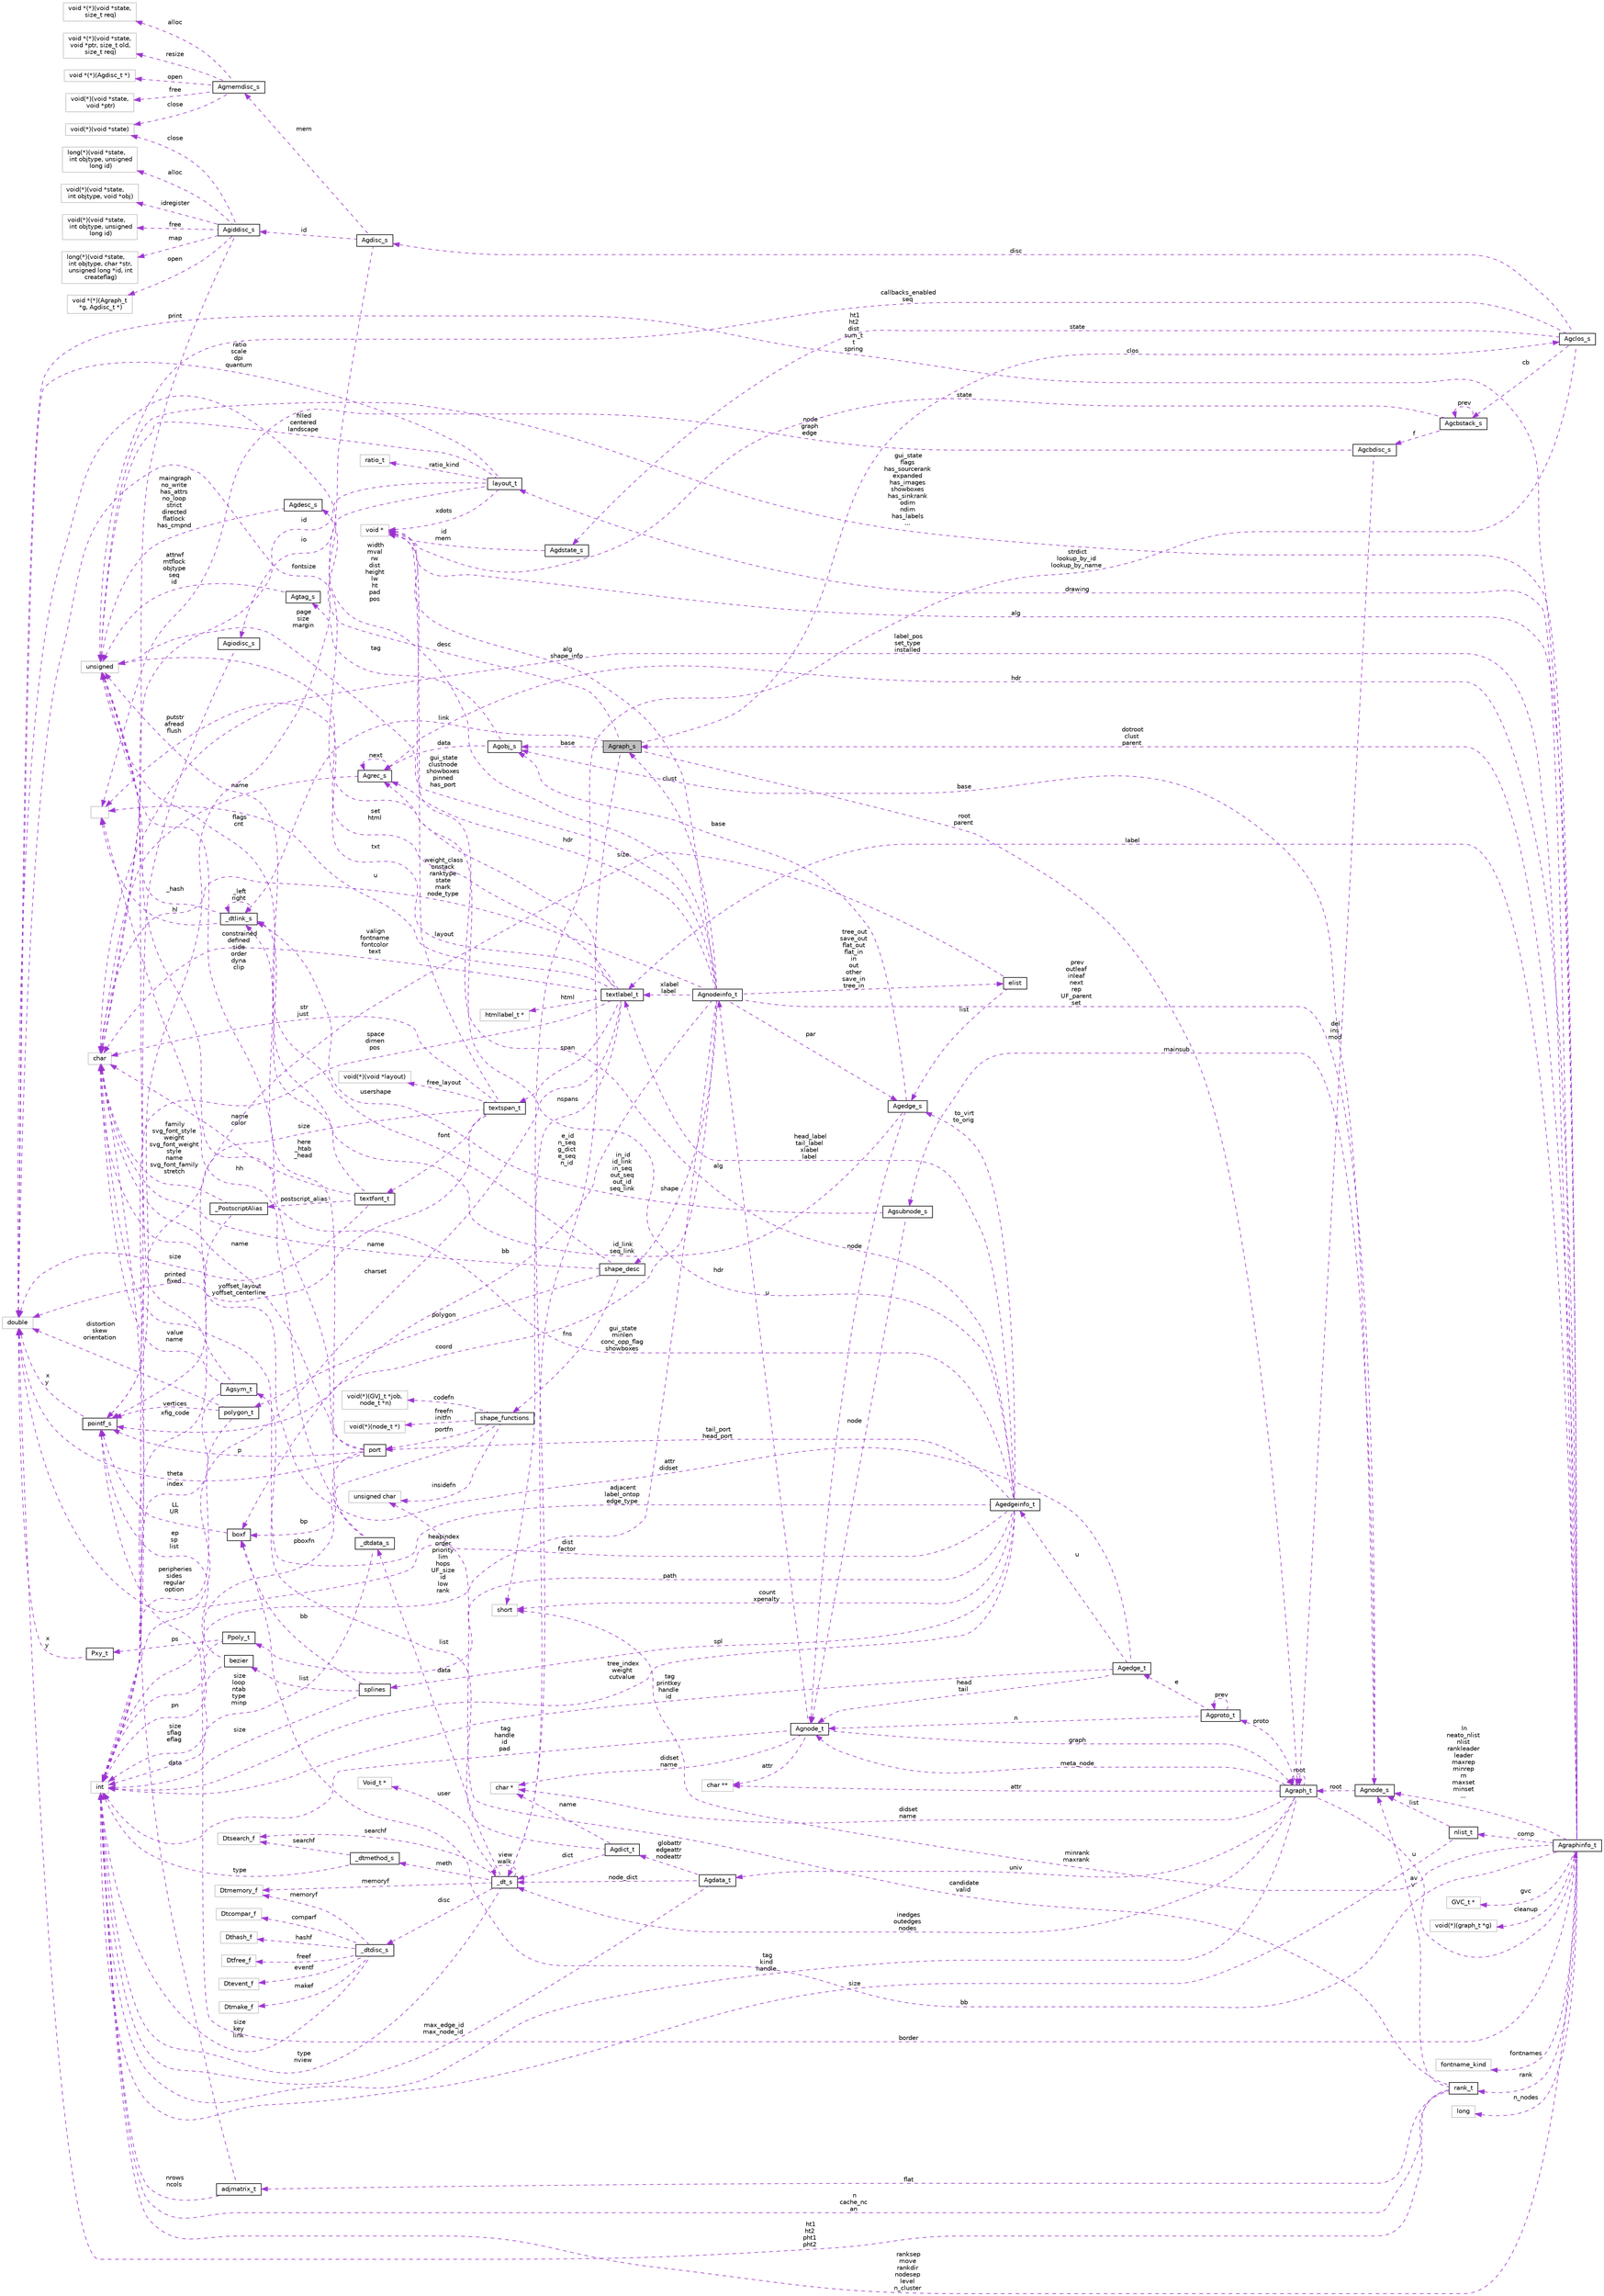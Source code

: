digraph "Agraph_s"
{
  bgcolor="transparent";
  edge [fontname="Helvetica",fontsize="10",labelfontname="Helvetica",labelfontsize="10"];
  node [fontname="Helvetica",fontsize="10",shape=record];
  rankdir="LR";
  Node1 [label="Agraph_s",height=0.2,width=0.4,color="black", fillcolor="grey75", style="filled", fontcolor="black"];
  Node2 -> Node1 [dir="back",color="darkorchid3",fontsize="10",style="dashed",label=" link" ,fontname="Helvetica"];
  Node2 [label="_dtlink_s",height=0.2,width=0.4,color="black",URL="$struct__dtlink__s.html"];
  Node2 -> Node2 [dir="back",color="darkorchid3",fontsize="10",style="dashed",label=" _left\nright" ,fontname="Helvetica"];
  Node3 -> Node2 [dir="back",color="darkorchid3",fontsize="10",style="dashed",label=" hl" ,fontname="Helvetica"];
  Node3 [label="",height=0.2,width=0.4,color="grey75"];
  Node4 -> Node2 [dir="back",color="darkorchid3",fontsize="10",style="dashed",label=" _hash" ,fontname="Helvetica"];
  Node4 [label="unsigned",height=0.2,width=0.4,color="grey75"];
  Node5 -> Node1 [dir="back",color="darkorchid3",fontsize="10",style="dashed",label=" root\nparent" ,fontname="Helvetica"];
  Node5 [label="Agraph_t",height=0.2,width=0.4,color="black",URL="$structAgraph__t.html"];
  Node6 -> Node5 [dir="back",color="darkorchid3",fontsize="10",style="dashed",label=" attr" ,fontname="Helvetica"];
  Node6 [label="char **",height=0.2,width=0.4,color="grey75"];
  Node5 -> Node5 [dir="back",color="darkorchid3",fontsize="10",style="dashed",label=" root" ,fontname="Helvetica"];
  Node7 -> Node5 [dir="back",color="darkorchid3",fontsize="10",style="dashed",label=" meta_node" ,fontname="Helvetica"];
  Node7 [label="Agnode_t",height=0.2,width=0.4,color="black",URL="$structAgnode__t.html"];
  Node8 -> Node7 [dir="back",color="darkorchid3",fontsize="10",style="dashed",label=" u" ,fontname="Helvetica"];
  Node8 [label="Agnodeinfo_t",height=0.2,width=0.4,color="black",URL="$structAgnodeinfo__t.html"];
  Node9 -> Node8 [dir="back",color="darkorchid3",fontsize="10",style="dashed",label=" hdr" ,fontname="Helvetica"];
  Node9 [label="Agrec_s",height=0.2,width=0.4,color="black",URL="$structAgrec__s.html"];
  Node9 -> Node9 [dir="back",color="darkorchid3",fontsize="10",style="dashed",label=" next" ,fontname="Helvetica"];
  Node10 -> Node9 [dir="back",color="darkorchid3",fontsize="10",style="dashed",label=" name" ,fontname="Helvetica"];
  Node10 [label="char",height=0.2,width=0.4,color="grey75"];
  Node11 -> Node8 [dir="back",color="darkorchid3",fontsize="10",style="dashed",label=" xlabel\nlabel" ,fontname="Helvetica"];
  Node11 [label="textlabel_t",height=0.2,width=0.4,color="black",URL="$structtextlabel__t.html"];
  Node12 -> Node11 [dir="back",color="darkorchid3",fontsize="10",style="dashed",label=" html" ,fontname="Helvetica"];
  Node12 [label="htmllabel_t *",height=0.2,width=0.4,color="grey75"];
  Node13 -> Node11 [dir="back",color="darkorchid3",fontsize="10",style="dashed",label=" fontsize" ,fontname="Helvetica"];
  Node13 [label="double",height=0.2,width=0.4,color="grey75"];
  Node14 -> Node11 [dir="back",color="darkorchid3",fontsize="10",style="dashed",label=" nspans" ,fontname="Helvetica"];
  Node14 [label="short",height=0.2,width=0.4,color="grey75"];
  Node10 -> Node11 [dir="back",color="darkorchid3",fontsize="10",style="dashed",label=" valign\nfontname\nfontcolor\ntext" ,fontname="Helvetica"];
  Node3 -> Node11 [dir="back",color="darkorchid3",fontsize="10",style="dashed",label=" u" ,fontname="Helvetica"];
  Node15 -> Node11 [dir="back",color="darkorchid3",fontsize="10",style="dashed",label=" charset" ,fontname="Helvetica"];
  Node15 [label="int",height=0.2,width=0.4,color="grey75"];
  Node3 -> Node11 [dir="back",color="darkorchid3",fontsize="10",style="dashed",label=" txt" ,fontname="Helvetica"];
  Node4 -> Node11 [dir="back",color="darkorchid3",fontsize="10",style="dashed",label=" set\nhtml" ,fontname="Helvetica"];
  Node16 -> Node11 [dir="back",color="darkorchid3",fontsize="10",style="dashed",label=" span" ,fontname="Helvetica"];
  Node16 [label="textspan_t",height=0.2,width=0.4,color="black",URL="$structtextspan__t.html"];
  Node17 -> Node16 [dir="back",color="darkorchid3",fontsize="10",style="dashed",label=" free_layout" ,fontname="Helvetica"];
  Node17 [label="void(*)(void *layout)",height=0.2,width=0.4,color="grey75"];
  Node13 -> Node16 [dir="back",color="darkorchid3",fontsize="10",style="dashed",label=" yoffset_layout\nyoffset_centerline" ,fontname="Helvetica"];
  Node18 -> Node16 [dir="back",color="darkorchid3",fontsize="10",style="dashed",label=" font" ,fontname="Helvetica"];
  Node18 [label="textfont_t",height=0.2,width=0.4,color="black",URL="$structtextfont__t.html"];
  Node13 -> Node18 [dir="back",color="darkorchid3",fontsize="10",style="dashed",label=" size" ,fontname="Helvetica"];
  Node10 -> Node18 [dir="back",color="darkorchid3",fontsize="10",style="dashed",label=" name\ncolor" ,fontname="Helvetica"];
  Node19 -> Node18 [dir="back",color="darkorchid3",fontsize="10",style="dashed",label=" postscript_alias" ,fontname="Helvetica"];
  Node19 [label="_PostscriptAlias",height=0.2,width=0.4,color="black",URL="$struct__PostscriptAlias.html"];
  Node10 -> Node19 [dir="back",color="darkorchid3",fontsize="10",style="dashed",label=" family\nsvg_font_style\nweight\nsvg_font_weight\nstyle\nname\nsvg_font_family\nstretch" ,fontname="Helvetica"];
  Node15 -> Node19 [dir="back",color="darkorchid3",fontsize="10",style="dashed",label=" xfig_code" ,fontname="Helvetica"];
  Node4 -> Node18 [dir="back",color="darkorchid3",fontsize="10",style="dashed",label=" flags\ncnt" ,fontname="Helvetica"];
  Node10 -> Node16 [dir="back",color="darkorchid3",fontsize="10",style="dashed",label=" str\njust" ,fontname="Helvetica"];
  Node20 -> Node16 [dir="back",color="darkorchid3",fontsize="10",style="dashed",label=" layout" ,fontname="Helvetica"];
  Node20 [label="void *",height=0.2,width=0.4,color="grey75"];
  Node21 -> Node16 [dir="back",color="darkorchid3",fontsize="10",style="dashed",label=" size" ,fontname="Helvetica"];
  Node21 [label="pointf_s",height=0.2,width=0.4,color="black",URL="$structpointf__s.html"];
  Node13 -> Node21 [dir="back",color="darkorchid3",fontsize="10",style="dashed",label=" x\ny" ,fontname="Helvetica"];
  Node21 -> Node11 [dir="back",color="darkorchid3",fontsize="10",style="dashed",label=" space\ndimen\npos" ,fontname="Helvetica"];
  Node13 -> Node8 [dir="back",color="darkorchid3",fontsize="10",style="dashed",label=" width\nmval\nrw\ndist\nheight\nlw\nht\npad\npos" ,fontname="Helvetica"];
  Node1 -> Node8 [dir="back",color="darkorchid3",fontsize="10",style="dashed",label=" clust" ,fontname="Helvetica"];
  Node22 -> Node8 [dir="back",color="darkorchid3",fontsize="10",style="dashed",label=" prev\noutleaf\ninleaf\nnext\nrep\nUF_parent\nset" ,fontname="Helvetica"];
  Node22 [label="Agnode_s",height=0.2,width=0.4,color="black",URL="$structAgnode__s.html"];
  Node5 -> Node22 [dir="back",color="darkorchid3",fontsize="10",style="dashed",label=" root" ,fontname="Helvetica"];
  Node23 -> Node22 [dir="back",color="darkorchid3",fontsize="10",style="dashed",label=" base" ,fontname="Helvetica"];
  Node23 [label="Agobj_s",height=0.2,width=0.4,color="black",URL="$structAgobj__s.html"];
  Node9 -> Node23 [dir="back",color="darkorchid3",fontsize="10",style="dashed",label=" data" ,fontname="Helvetica"];
  Node24 -> Node23 [dir="back",color="darkorchid3",fontsize="10",style="dashed",label=" tag" ,fontname="Helvetica"];
  Node24 [label="Agtag_s",height=0.2,width=0.4,color="black",URL="$structAgtag__s.html"];
  Node4 -> Node24 [dir="back",color="darkorchid3",fontsize="10",style="dashed",label=" attrwf\nmtflock\nobjtype\nseq\nid" ,fontname="Helvetica"];
  Node25 -> Node22 [dir="back",color="darkorchid3",fontsize="10",style="dashed",label=" mainsub" ,fontname="Helvetica"];
  Node25 [label="Agsubnode_s",height=0.2,width=0.4,color="black",URL="$structAgsubnode__s.html"];
  Node2 -> Node25 [dir="back",color="darkorchid3",fontsize="10",style="dashed",label=" in_id\nid_link\nin_seq\nout_seq\nout_id\nseq_link" ,fontname="Helvetica"];
  Node7 -> Node25 [dir="back",color="darkorchid3",fontsize="10",style="dashed",label=" node" ,fontname="Helvetica"];
  Node10 -> Node8 [dir="back",color="darkorchid3",fontsize="10",style="dashed",label=" weight_class\nonstack\nranktype\nstate\nmark\nnode_type" ,fontname="Helvetica"];
  Node15 -> Node8 [dir="back",color="darkorchid3",fontsize="10",style="dashed",label=" heapindex\norder\npriority\nlim\nhops\nUF_size\nid\nlow\nrank" ,fontname="Helvetica"];
  Node26 -> Node8 [dir="back",color="darkorchid3",fontsize="10",style="dashed",label=" bb" ,fontname="Helvetica"];
  Node26 [label="boxf",height=0.2,width=0.4,color="black",URL="$structboxf.html"];
  Node21 -> Node26 [dir="back",color="darkorchid3",fontsize="10",style="dashed",label=" LL\nUR" ,fontname="Helvetica"];
  Node27 -> Node8 [dir="back",color="darkorchid3",fontsize="10",style="dashed",label=" tree_out\nsave_out\nflat_out\nflat_in\nin\nout\nother\nsave_in\ntree_in" ,fontname="Helvetica"];
  Node27 [label="elist",height=0.2,width=0.4,color="black",URL="$structelist.html"];
  Node15 -> Node27 [dir="back",color="darkorchid3",fontsize="10",style="dashed",label=" size" ,fontname="Helvetica"];
  Node28 -> Node27 [dir="back",color="darkorchid3",fontsize="10",style="dashed",label=" list" ,fontname="Helvetica"];
  Node28 [label="Agedge_s",height=0.2,width=0.4,color="black",URL="$structAgedge__s.html"];
  Node2 -> Node28 [dir="back",color="darkorchid3",fontsize="10",style="dashed",label=" id_link\nseq_link" ,fontname="Helvetica"];
  Node7 -> Node28 [dir="back",color="darkorchid3",fontsize="10",style="dashed",label=" node" ,fontname="Helvetica"];
  Node23 -> Node28 [dir="back",color="darkorchid3",fontsize="10",style="dashed",label=" base" ,fontname="Helvetica"];
  Node4 -> Node8 [dir="back",color="darkorchid3",fontsize="10",style="dashed",label=" gui_state\nclustnode\nshowboxes\npinned\nhas_port" ,fontname="Helvetica"];
  Node20 -> Node8 [dir="back",color="darkorchid3",fontsize="10",style="dashed",label=" alg\nshape_info" ,fontname="Helvetica"];
  Node29 -> Node8 [dir="back",color="darkorchid3",fontsize="10",style="dashed",label=" shape" ,fontname="Helvetica"];
  Node29 [label="shape_desc",height=0.2,width=0.4,color="black",URL="$structshape__desc.html"];
  Node10 -> Node29 [dir="back",color="darkorchid3",fontsize="10",style="dashed",label=" name" ,fontname="Helvetica"];
  Node30 -> Node29 [dir="back",color="darkorchid3",fontsize="10",style="dashed",label=" fns" ,fontname="Helvetica"];
  Node30 [label="shape_functions",height=0.2,width=0.4,color="black",URL="$structshape__functions.html"];
  Node31 -> Node30 [dir="back",color="darkorchid3",fontsize="10",style="dashed",label=" portfn" ,fontname="Helvetica"];
  Node31 [label="port",height=0.2,width=0.4,color="black",URL="$structport.html"];
  Node13 -> Node31 [dir="back",color="darkorchid3",fontsize="10",style="dashed",label=" theta" ,fontname="Helvetica"];
  Node10 -> Node31 [dir="back",color="darkorchid3",fontsize="10",style="dashed",label=" name" ,fontname="Helvetica"];
  Node26 -> Node31 [dir="back",color="darkorchid3",fontsize="10",style="dashed",label=" bp" ,fontname="Helvetica"];
  Node4 -> Node31 [dir="back",color="darkorchid3",fontsize="10",style="dashed",label=" constrained\ndefined\nside\norder\ndyna\nclip" ,fontname="Helvetica"];
  Node21 -> Node31 [dir="back",color="darkorchid3",fontsize="10",style="dashed",label=" p" ,fontname="Helvetica"];
  Node32 -> Node30 [dir="back",color="darkorchid3",fontsize="10",style="dashed",label=" insidefn" ,fontname="Helvetica"];
  Node32 [label="unsigned char",height=0.2,width=0.4,color="grey75"];
  Node15 -> Node30 [dir="back",color="darkorchid3",fontsize="10",style="dashed",label=" pboxfn" ,fontname="Helvetica"];
  Node33 -> Node30 [dir="back",color="darkorchid3",fontsize="10",style="dashed",label=" freefn\ninitfn" ,fontname="Helvetica"];
  Node33 [label="void(*)(node_t *)",height=0.2,width=0.4,color="grey75"];
  Node34 -> Node30 [dir="back",color="darkorchid3",fontsize="10",style="dashed",label=" codefn" ,fontname="Helvetica"];
  Node34 [label="void(*)(GVJ_t *job,\l node_t *n)",height=0.2,width=0.4,color="grey75"];
  Node35 -> Node29 [dir="back",color="darkorchid3",fontsize="10",style="dashed",label=" polygon" ,fontname="Helvetica"];
  Node35 [label="polygon_t",height=0.2,width=0.4,color="black",URL="$structpolygon__t.html"];
  Node13 -> Node35 [dir="back",color="darkorchid3",fontsize="10",style="dashed",label=" distortion\nskew\norientation" ,fontname="Helvetica"];
  Node15 -> Node35 [dir="back",color="darkorchid3",fontsize="10",style="dashed",label=" peripheries\nsides\nregular\noption" ,fontname="Helvetica"];
  Node21 -> Node35 [dir="back",color="darkorchid3",fontsize="10",style="dashed",label=" vertices" ,fontname="Helvetica"];
  Node4 -> Node29 [dir="back",color="darkorchid3",fontsize="10",style="dashed",label=" usershape" ,fontname="Helvetica"];
  Node28 -> Node8 [dir="back",color="darkorchid3",fontsize="10",style="dashed",label=" par" ,fontname="Helvetica"];
  Node21 -> Node8 [dir="back",color="darkorchid3",fontsize="10",style="dashed",label=" coord" ,fontname="Helvetica"];
  Node6 -> Node7 [dir="back",color="darkorchid3",fontsize="10",style="dashed",label=" attr" ,fontname="Helvetica"];
  Node5 -> Node7 [dir="back",color="darkorchid3",fontsize="10",style="dashed",label=" graph" ,fontname="Helvetica"];
  Node15 -> Node7 [dir="back",color="darkorchid3",fontsize="10",style="dashed",label=" tag\nhandle\nid\npad" ,fontname="Helvetica"];
  Node36 -> Node7 [dir="back",color="darkorchid3",fontsize="10",style="dashed",label=" didset\nname" ,fontname="Helvetica"];
  Node36 [label="char *",height=0.2,width=0.4,color="grey75"];
  Node37 -> Node5 [dir="back",color="darkorchid3",fontsize="10",style="dashed",label=" u" ,fontname="Helvetica"];
  Node37 [label="Agraphinfo_t",height=0.2,width=0.4,color="black",URL="$structAgraphinfo__t.html"];
  Node38 -> Node37 [dir="back",color="darkorchid3",fontsize="10",style="dashed",label=" cleanup" ,fontname="Helvetica"];
  Node38 [label="void(*)(graph_t *g)",height=0.2,width=0.4,color="grey75"];
  Node9 -> Node37 [dir="back",color="darkorchid3",fontsize="10",style="dashed",label=" hdr" ,fontname="Helvetica"];
  Node39 -> Node37 [dir="back",color="darkorchid3",fontsize="10",style="dashed",label=" rank" ,fontname="Helvetica"];
  Node39 [label="rank_t",height=0.2,width=0.4,color="black",URL="$structrank__t.html"];
  Node13 -> Node39 [dir="back",color="darkorchid3",fontsize="10",style="dashed",label=" ht1\nht2\npht1\npht2" ,fontname="Helvetica"];
  Node32 -> Node39 [dir="back",color="darkorchid3",fontsize="10",style="dashed",label=" candidate\nvalid" ,fontname="Helvetica"];
  Node22 -> Node39 [dir="back",color="darkorchid3",fontsize="10",style="dashed",label=" av\nv" ,fontname="Helvetica"];
  Node15 -> Node39 [dir="back",color="darkorchid3",fontsize="10",style="dashed",label=" n\ncache_nc\nan" ,fontname="Helvetica"];
  Node40 -> Node39 [dir="back",color="darkorchid3",fontsize="10",style="dashed",label=" flat" ,fontname="Helvetica"];
  Node40 [label="adjmatrix_t",height=0.2,width=0.4,color="black",URL="$structadjmatrix__t.html"];
  Node10 -> Node40 [dir="back",color="darkorchid3",fontsize="10",style="dashed",label=" data" ,fontname="Helvetica"];
  Node15 -> Node40 [dir="back",color="darkorchid3",fontsize="10",style="dashed",label=" nrows\nncols" ,fontname="Helvetica"];
  Node41 -> Node37 [dir="back",color="darkorchid3",fontsize="10",style="dashed",label=" drawing" ,fontname="Helvetica"];
  Node41 [label="layout_t",height=0.2,width=0.4,color="black",URL="$structlayout__t.html"];
  Node42 -> Node41 [dir="back",color="darkorchid3",fontsize="10",style="dashed",label=" ratio_kind" ,fontname="Helvetica"];
  Node42 [label="ratio_t",height=0.2,width=0.4,color="grey75"];
  Node13 -> Node41 [dir="back",color="darkorchid3",fontsize="10",style="dashed",label=" ratio\nscale\ndpi\nquantum" ,fontname="Helvetica"];
  Node10 -> Node41 [dir="back",color="darkorchid3",fontsize="10",style="dashed",label=" id" ,fontname="Helvetica"];
  Node4 -> Node41 [dir="back",color="darkorchid3",fontsize="10",style="dashed",label=" filled\ncentered\nlandscape" ,fontname="Helvetica"];
  Node20 -> Node41 [dir="back",color="darkorchid3",fontsize="10",style="dashed",label=" xdots" ,fontname="Helvetica"];
  Node21 -> Node41 [dir="back",color="darkorchid3",fontsize="10",style="dashed",label=" page\nsize\nmargin" ,fontname="Helvetica"];
  Node43 -> Node37 [dir="back",color="darkorchid3",fontsize="10",style="dashed",label=" fontnames" ,fontname="Helvetica"];
  Node43 [label="fontname_kind",height=0.2,width=0.4,color="grey75"];
  Node13 -> Node37 [dir="back",color="darkorchid3",fontsize="10",style="dashed",label=" ht1\nht2\ndist\nsum_t\nt\nspring" ,fontname="Helvetica"];
  Node11 -> Node37 [dir="back",color="darkorchid3",fontsize="10",style="dashed",label=" label" ,fontname="Helvetica"];
  Node1 -> Node37 [dir="back",color="darkorchid3",fontsize="10",style="dashed",label=" dotroot\nclust\nparent" ,fontname="Helvetica"];
  Node22 -> Node37 [dir="back",color="darkorchid3",fontsize="10",style="dashed",label=" ln\nneato_nlist\nnlist\nrankleader\nleader\nmaxrep\nminrep\nrn\nmaxset\nminset\n..." ,fontname="Helvetica"];
  Node10 -> Node37 [dir="back",color="darkorchid3",fontsize="10",style="dashed",label=" label_pos\nset_type\ninstalled" ,fontname="Helvetica"];
  Node14 -> Node37 [dir="back",color="darkorchid3",fontsize="10",style="dashed",label=" minrank\nmaxrank" ,fontname="Helvetica"];
  Node44 -> Node37 [dir="back",color="darkorchid3",fontsize="10",style="dashed",label=" comp" ,fontname="Helvetica"];
  Node44 [label="nlist_t",height=0.2,width=0.4,color="black",URL="$structnlist__t.html"];
  Node22 -> Node44 [dir="back",color="darkorchid3",fontsize="10",style="dashed",label=" list" ,fontname="Helvetica"];
  Node15 -> Node44 [dir="back",color="darkorchid3",fontsize="10",style="dashed",label=" size" ,fontname="Helvetica"];
  Node15 -> Node37 [dir="back",color="darkorchid3",fontsize="10",style="dashed",label=" ranksep\nmove\nrankdir\nnodesep\nlevel\nn_cluster" ,fontname="Helvetica"];
  Node26 -> Node37 [dir="back",color="darkorchid3",fontsize="10",style="dashed",label=" bb" ,fontname="Helvetica"];
  Node45 -> Node37 [dir="back",color="darkorchid3",fontsize="10",style="dashed",label=" n_nodes" ,fontname="Helvetica"];
  Node45 [label="long",height=0.2,width=0.4,color="grey75"];
  Node4 -> Node37 [dir="back",color="darkorchid3",fontsize="10",style="dashed",label=" gui_state\nflags\nhas_sourcerank\nexpanded\nhas_images\nshowboxes\nhas_sinkrank\nodim\nndim\nhas_labels\n..." ,fontname="Helvetica"];
  Node46 -> Node37 [dir="back",color="darkorchid3",fontsize="10",style="dashed",label=" gvc" ,fontname="Helvetica"];
  Node46 [label="GVC_t *",height=0.2,width=0.4,color="grey75"];
  Node20 -> Node37 [dir="back",color="darkorchid3",fontsize="10",style="dashed",label=" alg" ,fontname="Helvetica"];
  Node21 -> Node37 [dir="back",color="darkorchid3",fontsize="10",style="dashed",label=" border" ,fontname="Helvetica"];
  Node47 -> Node5 [dir="back",color="darkorchid3",fontsize="10",style="dashed",label=" proto" ,fontname="Helvetica"];
  Node47 [label="Agproto_t",height=0.2,width=0.4,color="black",URL="$structAgproto__t.html"];
  Node48 -> Node47 [dir="back",color="darkorchid3",fontsize="10",style="dashed",label=" e" ,fontname="Helvetica"];
  Node48 [label="Agedge_t",height=0.2,width=0.4,color="black",URL="$structAgedge__t.html"];
  Node7 -> Node48 [dir="back",color="darkorchid3",fontsize="10",style="dashed",label=" head\ntail" ,fontname="Helvetica"];
  Node10 -> Node48 [dir="back",color="darkorchid3",fontsize="10",style="dashed",label=" attr\ndidset" ,fontname="Helvetica"];
  Node15 -> Node48 [dir="back",color="darkorchid3",fontsize="10",style="dashed",label=" tag\nprintkey\nhandle\nid" ,fontname="Helvetica"];
  Node49 -> Node48 [dir="back",color="darkorchid3",fontsize="10",style="dashed",label=" u" ,fontname="Helvetica"];
  Node49 [label="Agedgeinfo_t",height=0.2,width=0.4,color="black",URL="$structAgedgeinfo__t.html"];
  Node9 -> Node49 [dir="back",color="darkorchid3",fontsize="10",style="dashed",label=" hdr" ,fontname="Helvetica"];
  Node31 -> Node49 [dir="back",color="darkorchid3",fontsize="10",style="dashed",label=" tail_port\nhead_port" ,fontname="Helvetica"];
  Node50 -> Node49 [dir="back",color="darkorchid3",fontsize="10",style="dashed",label=" path" ,fontname="Helvetica"];
  Node50 [label="Ppoly_t",height=0.2,width=0.4,color="black",URL="$structPpoly__t.html"];
  Node51 -> Node50 [dir="back",color="darkorchid3",fontsize="10",style="dashed",label=" ps" ,fontname="Helvetica"];
  Node51 [label="Pxy_t",height=0.2,width=0.4,color="black",URL="$structPxy__t.html"];
  Node13 -> Node51 [dir="back",color="darkorchid3",fontsize="10",style="dashed",label=" x\ny" ,fontname="Helvetica"];
  Node15 -> Node50 [dir="back",color="darkorchid3",fontsize="10",style="dashed",label=" pn" ,fontname="Helvetica"];
  Node13 -> Node49 [dir="back",color="darkorchid3",fontsize="10",style="dashed",label=" dist\nfactor" ,fontname="Helvetica"];
  Node11 -> Node49 [dir="back",color="darkorchid3",fontsize="10",style="dashed",label=" head_label\ntail_label\nxlabel\nlabel" ,fontname="Helvetica"];
  Node52 -> Node49 [dir="back",color="darkorchid3",fontsize="10",style="dashed",label=" spl" ,fontname="Helvetica"];
  Node52 [label="splines",height=0.2,width=0.4,color="black",URL="$structsplines.html"];
  Node15 -> Node52 [dir="back",color="darkorchid3",fontsize="10",style="dashed",label=" size" ,fontname="Helvetica"];
  Node26 -> Node52 [dir="back",color="darkorchid3",fontsize="10",style="dashed",label=" bb" ,fontname="Helvetica"];
  Node53 -> Node52 [dir="back",color="darkorchid3",fontsize="10",style="dashed",label=" list" ,fontname="Helvetica"];
  Node53 [label="bezier",height=0.2,width=0.4,color="black",URL="$structbezier.html"];
  Node15 -> Node53 [dir="back",color="darkorchid3",fontsize="10",style="dashed",label=" size\nsflag\neflag" ,fontname="Helvetica"];
  Node21 -> Node53 [dir="back",color="darkorchid3",fontsize="10",style="dashed",label=" ep\nsp\nlist" ,fontname="Helvetica"];
  Node14 -> Node49 [dir="back",color="darkorchid3",fontsize="10",style="dashed",label=" count\nxpenalty" ,fontname="Helvetica"];
  Node10 -> Node49 [dir="back",color="darkorchid3",fontsize="10",style="dashed",label=" adjacent\nlabel_ontop\nedge_type" ,fontname="Helvetica"];
  Node15 -> Node49 [dir="back",color="darkorchid3",fontsize="10",style="dashed",label=" tree_index\nweight\ncutvalue" ,fontname="Helvetica"];
  Node4 -> Node49 [dir="back",color="darkorchid3",fontsize="10",style="dashed",label=" gui_state\nminlen\nconc_opp_flag\nshowboxes" ,fontname="Helvetica"];
  Node20 -> Node49 [dir="back",color="darkorchid3",fontsize="10",style="dashed",label=" alg" ,fontname="Helvetica"];
  Node28 -> Node49 [dir="back",color="darkorchid3",fontsize="10",style="dashed",label=" to_virt\nto_orig" ,fontname="Helvetica"];
  Node7 -> Node47 [dir="back",color="darkorchid3",fontsize="10",style="dashed",label=" n" ,fontname="Helvetica"];
  Node47 -> Node47 [dir="back",color="darkorchid3",fontsize="10",style="dashed",label=" prev" ,fontname="Helvetica"];
  Node54 -> Node5 [dir="back",color="darkorchid3",fontsize="10",style="dashed",label=" univ" ,fontname="Helvetica"];
  Node54 [label="Agdata_t",height=0.2,width=0.4,color="black",URL="$structAgdata__t.html"];
  Node55 -> Node54 [dir="back",color="darkorchid3",fontsize="10",style="dashed",label=" globattr\nedgeattr\nnodeattr" ,fontname="Helvetica"];
  Node55 [label="Agdict_t",height=0.2,width=0.4,color="black",URL="$structAgdict__t.html"];
  Node56 -> Node55 [dir="back",color="darkorchid3",fontsize="10",style="dashed",label=" list" ,fontname="Helvetica"];
  Node56 [label="Agsym_t",height=0.2,width=0.4,color="black",URL="$structAgsym__t.html"];
  Node10 -> Node56 [dir="back",color="darkorchid3",fontsize="10",style="dashed",label=" value\nname" ,fontname="Helvetica"];
  Node15 -> Node56 [dir="back",color="darkorchid3",fontsize="10",style="dashed",label=" index" ,fontname="Helvetica"];
  Node4 -> Node56 [dir="back",color="darkorchid3",fontsize="10",style="dashed",label=" printed\nfixed" ,fontname="Helvetica"];
  Node57 -> Node55 [dir="back",color="darkorchid3",fontsize="10",style="dashed",label=" dict" ,fontname="Helvetica"];
  Node57 [label="_dt_s",height=0.2,width=0.4,color="black",URL="$struct__dt__s.html"];
  Node58 -> Node57 [dir="back",color="darkorchid3",fontsize="10",style="dashed",label=" disc" ,fontname="Helvetica"];
  Node58 [label="_dtdisc_s",height=0.2,width=0.4,color="black",URL="$struct__dtdisc__s.html"];
  Node59 -> Node58 [dir="back",color="darkorchid3",fontsize="10",style="dashed",label=" freef" ,fontname="Helvetica"];
  Node59 [label="Dtfree_f",height=0.2,width=0.4,color="grey75"];
  Node60 -> Node58 [dir="back",color="darkorchid3",fontsize="10",style="dashed",label=" eventf" ,fontname="Helvetica"];
  Node60 [label="Dtevent_f",height=0.2,width=0.4,color="grey75"];
  Node61 -> Node58 [dir="back",color="darkorchid3",fontsize="10",style="dashed",label=" makef" ,fontname="Helvetica"];
  Node61 [label="Dtmake_f",height=0.2,width=0.4,color="grey75"];
  Node62 -> Node58 [dir="back",color="darkorchid3",fontsize="10",style="dashed",label=" comparf" ,fontname="Helvetica"];
  Node62 [label="Dtcompar_f",height=0.2,width=0.4,color="grey75"];
  Node15 -> Node58 [dir="back",color="darkorchid3",fontsize="10",style="dashed",label=" size\nkey\nlink" ,fontname="Helvetica"];
  Node63 -> Node58 [dir="back",color="darkorchid3",fontsize="10",style="dashed",label=" memoryf" ,fontname="Helvetica"];
  Node63 [label="Dtmemory_f",height=0.2,width=0.4,color="grey75"];
  Node64 -> Node58 [dir="back",color="darkorchid3",fontsize="10",style="dashed",label=" hashf" ,fontname="Helvetica"];
  Node64 [label="Dthash_f",height=0.2,width=0.4,color="grey75"];
  Node65 -> Node57 [dir="back",color="darkorchid3",fontsize="10",style="dashed",label=" data" ,fontname="Helvetica"];
  Node65 [label="_dtdata_s",height=0.2,width=0.4,color="black",URL="$struct__dtdata__s.html"];
  Node3 -> Node65 [dir="back",color="darkorchid3",fontsize="10",style="dashed",label=" hh" ,fontname="Helvetica"];
  Node2 -> Node65 [dir="back",color="darkorchid3",fontsize="10",style="dashed",label=" here\n_htab\n_head" ,fontname="Helvetica"];
  Node15 -> Node65 [dir="back",color="darkorchid3",fontsize="10",style="dashed",label=" size\nloop\nntab\ntype\nminp" ,fontname="Helvetica"];
  Node66 -> Node57 [dir="back",color="darkorchid3",fontsize="10",style="dashed",label=" user" ,fontname="Helvetica"];
  Node66 [label="Void_t *",height=0.2,width=0.4,color="grey75"];
  Node15 -> Node57 [dir="back",color="darkorchid3",fontsize="10",style="dashed",label=" type\nnview" ,fontname="Helvetica"];
  Node57 -> Node57 [dir="back",color="darkorchid3",fontsize="10",style="dashed",label=" view\nwalk" ,fontname="Helvetica"];
  Node63 -> Node57 [dir="back",color="darkorchid3",fontsize="10",style="dashed",label=" memoryf" ,fontname="Helvetica"];
  Node67 -> Node57 [dir="back",color="darkorchid3",fontsize="10",style="dashed",label=" searchf" ,fontname="Helvetica"];
  Node67 [label="Dtsearch_f",height=0.2,width=0.4,color="grey75"];
  Node68 -> Node57 [dir="back",color="darkorchid3",fontsize="10",style="dashed",label=" meth" ,fontname="Helvetica"];
  Node68 [label="_dtmethod_s",height=0.2,width=0.4,color="black",URL="$struct__dtmethod__s.html"];
  Node15 -> Node68 [dir="back",color="darkorchid3",fontsize="10",style="dashed",label=" type" ,fontname="Helvetica"];
  Node67 -> Node68 [dir="back",color="darkorchid3",fontsize="10",style="dashed",label=" searchf" ,fontname="Helvetica"];
  Node36 -> Node55 [dir="back",color="darkorchid3",fontsize="10",style="dashed",label=" name" ,fontname="Helvetica"];
  Node15 -> Node54 [dir="back",color="darkorchid3",fontsize="10",style="dashed",label=" max_edge_id\nmax_node_id" ,fontname="Helvetica"];
  Node57 -> Node54 [dir="back",color="darkorchid3",fontsize="10",style="dashed",label=" node_dict" ,fontname="Helvetica"];
  Node15 -> Node5 [dir="back",color="darkorchid3",fontsize="10",style="dashed",label=" tag\nkind\nhandle" ,fontname="Helvetica"];
  Node57 -> Node5 [dir="back",color="darkorchid3",fontsize="10",style="dashed",label=" inedges\noutedges\nnodes" ,fontname="Helvetica"];
  Node36 -> Node5 [dir="back",color="darkorchid3",fontsize="10",style="dashed",label=" didset\nname" ,fontname="Helvetica"];
  Node69 -> Node1 [dir="back",color="darkorchid3",fontsize="10",style="dashed",label=" desc" ,fontname="Helvetica"];
  Node69 [label="Agdesc_s",height=0.2,width=0.4,color="black",URL="$structAgdesc__s.html"];
  Node4 -> Node69 [dir="back",color="darkorchid3",fontsize="10",style="dashed",label=" maingraph\nno_write\nhas_attrs\nno_loop\nstrict\ndirected\nflatlock\nhas_cmpnd" ,fontname="Helvetica"];
  Node23 -> Node1 [dir="back",color="darkorchid3",fontsize="10",style="dashed",label=" base" ,fontname="Helvetica"];
  Node57 -> Node1 [dir="back",color="darkorchid3",fontsize="10",style="dashed",label=" e_id\nn_seq\ng_dict\ne_seq\nn_id" ,fontname="Helvetica"];
  Node70 -> Node1 [dir="back",color="darkorchid3",fontsize="10",style="dashed",label=" clos" ,fontname="Helvetica"];
  Node70 [label="Agclos_s",height=0.2,width=0.4,color="black",URL="$structAgclos__s.html"];
  Node71 -> Node70 [dir="back",color="darkorchid3",fontsize="10",style="dashed",label=" cb" ,fontname="Helvetica"];
  Node71 [label="Agcbstack_s",height=0.2,width=0.4,color="black",URL="$structAgcbstack__s.html"];
  Node71 -> Node71 [dir="back",color="darkorchid3",fontsize="10",style="dashed",label=" prev" ,fontname="Helvetica"];
  Node20 -> Node71 [dir="back",color="darkorchid3",fontsize="10",style="dashed",label=" state" ,fontname="Helvetica"];
  Node72 -> Node71 [dir="back",color="darkorchid3",fontsize="10",style="dashed",label=" f" ,fontname="Helvetica"];
  Node72 [label="Agcbdisc_s",height=0.2,width=0.4,color="black",URL="$structAgcbdisc__s.html"];
  Node5 -> Node72 [dir="back",color="darkorchid3",fontsize="10",style="dashed",label=" del\nins\nmod" ,fontname="Helvetica"];
  Node3 -> Node72 [dir="back",color="darkorchid3",fontsize="10",style="dashed",label=" node\ngraph\nedge" ,fontname="Helvetica"];
  Node73 -> Node70 [dir="back",color="darkorchid3",fontsize="10",style="dashed",label=" disc" ,fontname="Helvetica"];
  Node73 [label="Agdisc_s",height=0.2,width=0.4,color="black",URL="$structAgdisc__s.html"];
  Node74 -> Node73 [dir="back",color="darkorchid3",fontsize="10",style="dashed",label=" io" ,fontname="Helvetica"];
  Node74 [label="Agiodisc_s",height=0.2,width=0.4,color="black",URL="$structAgiodisc__s.html"];
  Node15 -> Node74 [dir="back",color="darkorchid3",fontsize="10",style="dashed",label=" putstr\nafread\nflush" ,fontname="Helvetica"];
  Node75 -> Node73 [dir="back",color="darkorchid3",fontsize="10",style="dashed",label=" id" ,fontname="Helvetica"];
  Node75 [label="Agiddisc_s",height=0.2,width=0.4,color="black",URL="$structAgiddisc__s.html"];
  Node76 -> Node75 [dir="back",color="darkorchid3",fontsize="10",style="dashed",label=" free" ,fontname="Helvetica"];
  Node76 [label="void(*)(void *state,\l int objtype, unsigned\l long id)",height=0.2,width=0.4,color="grey75"];
  Node77 -> Node75 [dir="back",color="darkorchid3",fontsize="10",style="dashed",label=" map" ,fontname="Helvetica"];
  Node77 [label="long(*)(void *state,\l int objtype, char *str,\l unsigned long *id, int\l createflag)",height=0.2,width=0.4,color="grey75"];
  Node78 -> Node75 [dir="back",color="darkorchid3",fontsize="10",style="dashed",label=" open" ,fontname="Helvetica"];
  Node78 [label="void *(*)(Agraph_t\l *g, Agdisc_t *)",height=0.2,width=0.4,color="grey75"];
  Node10 -> Node75 [dir="back",color="darkorchid3",fontsize="10",style="dashed",label=" print" ,fontname="Helvetica"];
  Node79 -> Node75 [dir="back",color="darkorchid3",fontsize="10",style="dashed",label=" alloc" ,fontname="Helvetica"];
  Node79 [label="long(*)(void *state,\l int objtype, unsigned\l long id)",height=0.2,width=0.4,color="grey75"];
  Node80 -> Node75 [dir="back",color="darkorchid3",fontsize="10",style="dashed",label=" close" ,fontname="Helvetica"];
  Node80 [label="void(*)(void *state)",height=0.2,width=0.4,color="grey75"];
  Node81 -> Node75 [dir="back",color="darkorchid3",fontsize="10",style="dashed",label=" idregister" ,fontname="Helvetica"];
  Node81 [label="void(*)(void *state,\l int objtype, void *obj)",height=0.2,width=0.4,color="grey75"];
  Node82 -> Node73 [dir="back",color="darkorchid3",fontsize="10",style="dashed",label=" mem" ,fontname="Helvetica"];
  Node82 [label="Agmemdisc_s",height=0.2,width=0.4,color="black",URL="$structAgmemdisc__s.html"];
  Node83 -> Node82 [dir="back",color="darkorchid3",fontsize="10",style="dashed",label=" free" ,fontname="Helvetica"];
  Node83 [label="void(*)(void *state,\l void *ptr)",height=0.2,width=0.4,color="grey75"];
  Node84 -> Node82 [dir="back",color="darkorchid3",fontsize="10",style="dashed",label=" alloc" ,fontname="Helvetica"];
  Node84 [label="void *(*)(void *state,\l size_t req)",height=0.2,width=0.4,color="grey75"];
  Node80 -> Node82 [dir="back",color="darkorchid3",fontsize="10",style="dashed",label=" close" ,fontname="Helvetica"];
  Node85 -> Node82 [dir="back",color="darkorchid3",fontsize="10",style="dashed",label=" resize" ,fontname="Helvetica"];
  Node85 [label="void *(*)(void *state,\l void *ptr, size_t old,\l size_t req)",height=0.2,width=0.4,color="grey75"];
  Node86 -> Node82 [dir="back",color="darkorchid3",fontsize="10",style="dashed",label=" open" ,fontname="Helvetica"];
  Node86 [label="void *(*)(Agdisc_t *)",height=0.2,width=0.4,color="grey75"];
  Node57 -> Node70 [dir="back",color="darkorchid3",fontsize="10",style="dashed",label=" strdict\nlookup_by_id\nlookup_by_name" ,fontname="Helvetica"];
  Node4 -> Node70 [dir="back",color="darkorchid3",fontsize="10",style="dashed",label=" callbacks_enabled\nseq" ,fontname="Helvetica"];
  Node87 -> Node70 [dir="back",color="darkorchid3",fontsize="10",style="dashed",label=" state" ,fontname="Helvetica"];
  Node87 [label="Agdstate_s",height=0.2,width=0.4,color="black",URL="$structAgdstate__s.html"];
  Node20 -> Node87 [dir="back",color="darkorchid3",fontsize="10",style="dashed",label=" id\nmem" ,fontname="Helvetica"];
}
